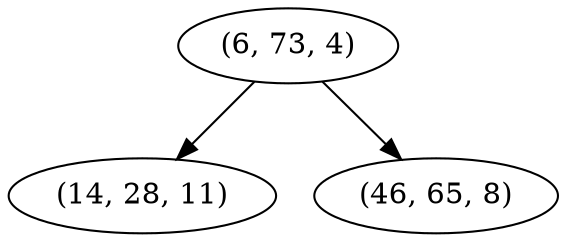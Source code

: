 digraph tree {
    "(6, 73, 4)";
    "(14, 28, 11)";
    "(46, 65, 8)";
    "(6, 73, 4)" -> "(14, 28, 11)";
    "(6, 73, 4)" -> "(46, 65, 8)";
}
